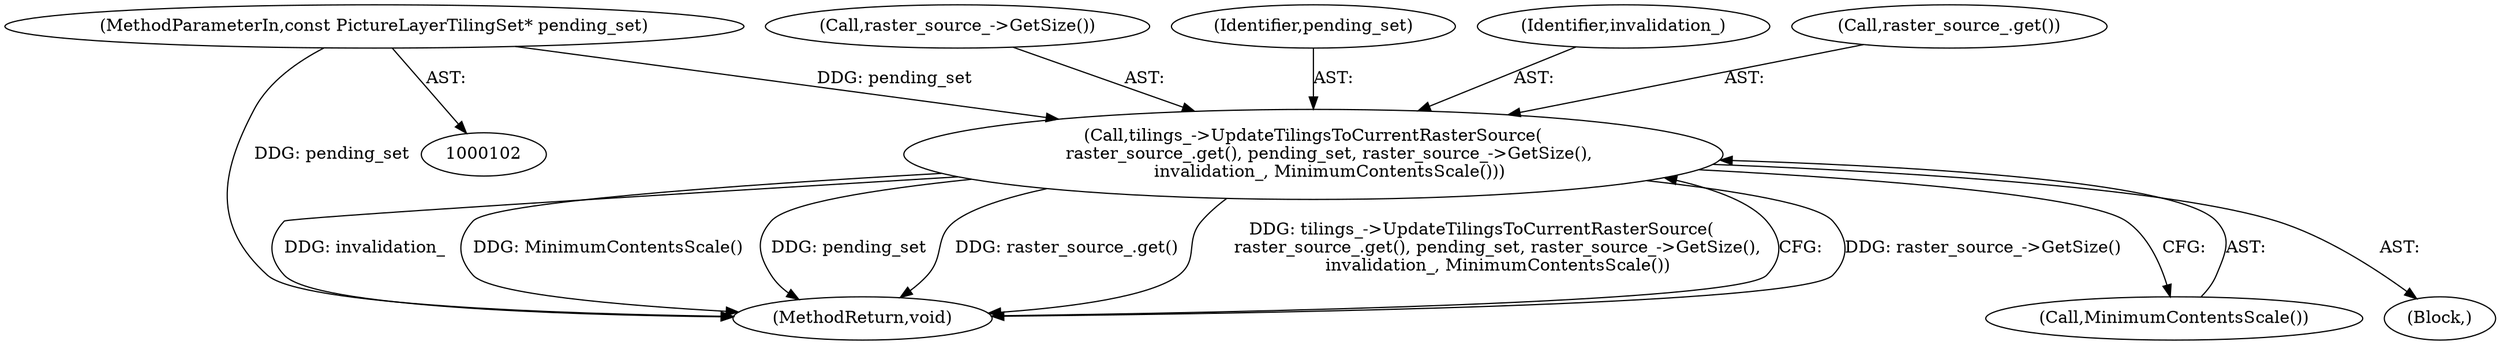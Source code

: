 digraph "0_Chrome_d193f6bb5aa5bdc05e07f314abacf7d7bc466d3d_1@pointer" {
"1000105" [label="(MethodParameterIn,const PictureLayerTilingSet* pending_set)"];
"1000147" [label="(Call,tilings_->UpdateTilingsToCurrentRasterSource(\n      raster_source_.get(), pending_set, raster_source_->GetSize(),\n      invalidation_, MinimumContentsScale()))"];
"1000153" [label="(MethodReturn,void)"];
"1000152" [label="(Call,MinimumContentsScale())"];
"1000105" [label="(MethodParameterIn,const PictureLayerTilingSet* pending_set)"];
"1000150" [label="(Call,raster_source_->GetSize())"];
"1000106" [label="(Block,)"];
"1000149" [label="(Identifier,pending_set)"];
"1000151" [label="(Identifier,invalidation_)"];
"1000148" [label="(Call,raster_source_.get())"];
"1000147" [label="(Call,tilings_->UpdateTilingsToCurrentRasterSource(\n      raster_source_.get(), pending_set, raster_source_->GetSize(),\n      invalidation_, MinimumContentsScale()))"];
"1000105" -> "1000102"  [label="AST: "];
"1000105" -> "1000153"  [label="DDG: pending_set"];
"1000105" -> "1000147"  [label="DDG: pending_set"];
"1000147" -> "1000106"  [label="AST: "];
"1000147" -> "1000152"  [label="CFG: "];
"1000148" -> "1000147"  [label="AST: "];
"1000149" -> "1000147"  [label="AST: "];
"1000150" -> "1000147"  [label="AST: "];
"1000151" -> "1000147"  [label="AST: "];
"1000152" -> "1000147"  [label="AST: "];
"1000153" -> "1000147"  [label="CFG: "];
"1000147" -> "1000153"  [label="DDG: raster_source_->GetSize()"];
"1000147" -> "1000153"  [label="DDG: invalidation_"];
"1000147" -> "1000153"  [label="DDG: MinimumContentsScale()"];
"1000147" -> "1000153"  [label="DDG: pending_set"];
"1000147" -> "1000153"  [label="DDG: raster_source_.get()"];
"1000147" -> "1000153"  [label="DDG: tilings_->UpdateTilingsToCurrentRasterSource(\n      raster_source_.get(), pending_set, raster_source_->GetSize(),\n      invalidation_, MinimumContentsScale())"];
}
